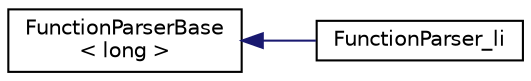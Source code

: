 digraph "Graphical Class Hierarchy"
{
 // LATEX_PDF_SIZE
  edge [fontname="Helvetica",fontsize="10",labelfontname="Helvetica",labelfontsize="10"];
  node [fontname="Helvetica",fontsize="10",shape=record];
  rankdir="LR";
  Node0 [label="FunctionParserBase\l\< long \>",height=0.2,width=0.4,color="black", fillcolor="white", style="filled",URL="$classFunctionParserBase.html",tooltip=" "];
  Node0 -> Node1 [dir="back",color="midnightblue",fontsize="10",style="solid",fontname="Helvetica"];
  Node1 [label="FunctionParser_li",height=0.2,width=0.4,color="black", fillcolor="white", style="filled",URL="$classFunctionParser__li.html",tooltip=" "];
}

